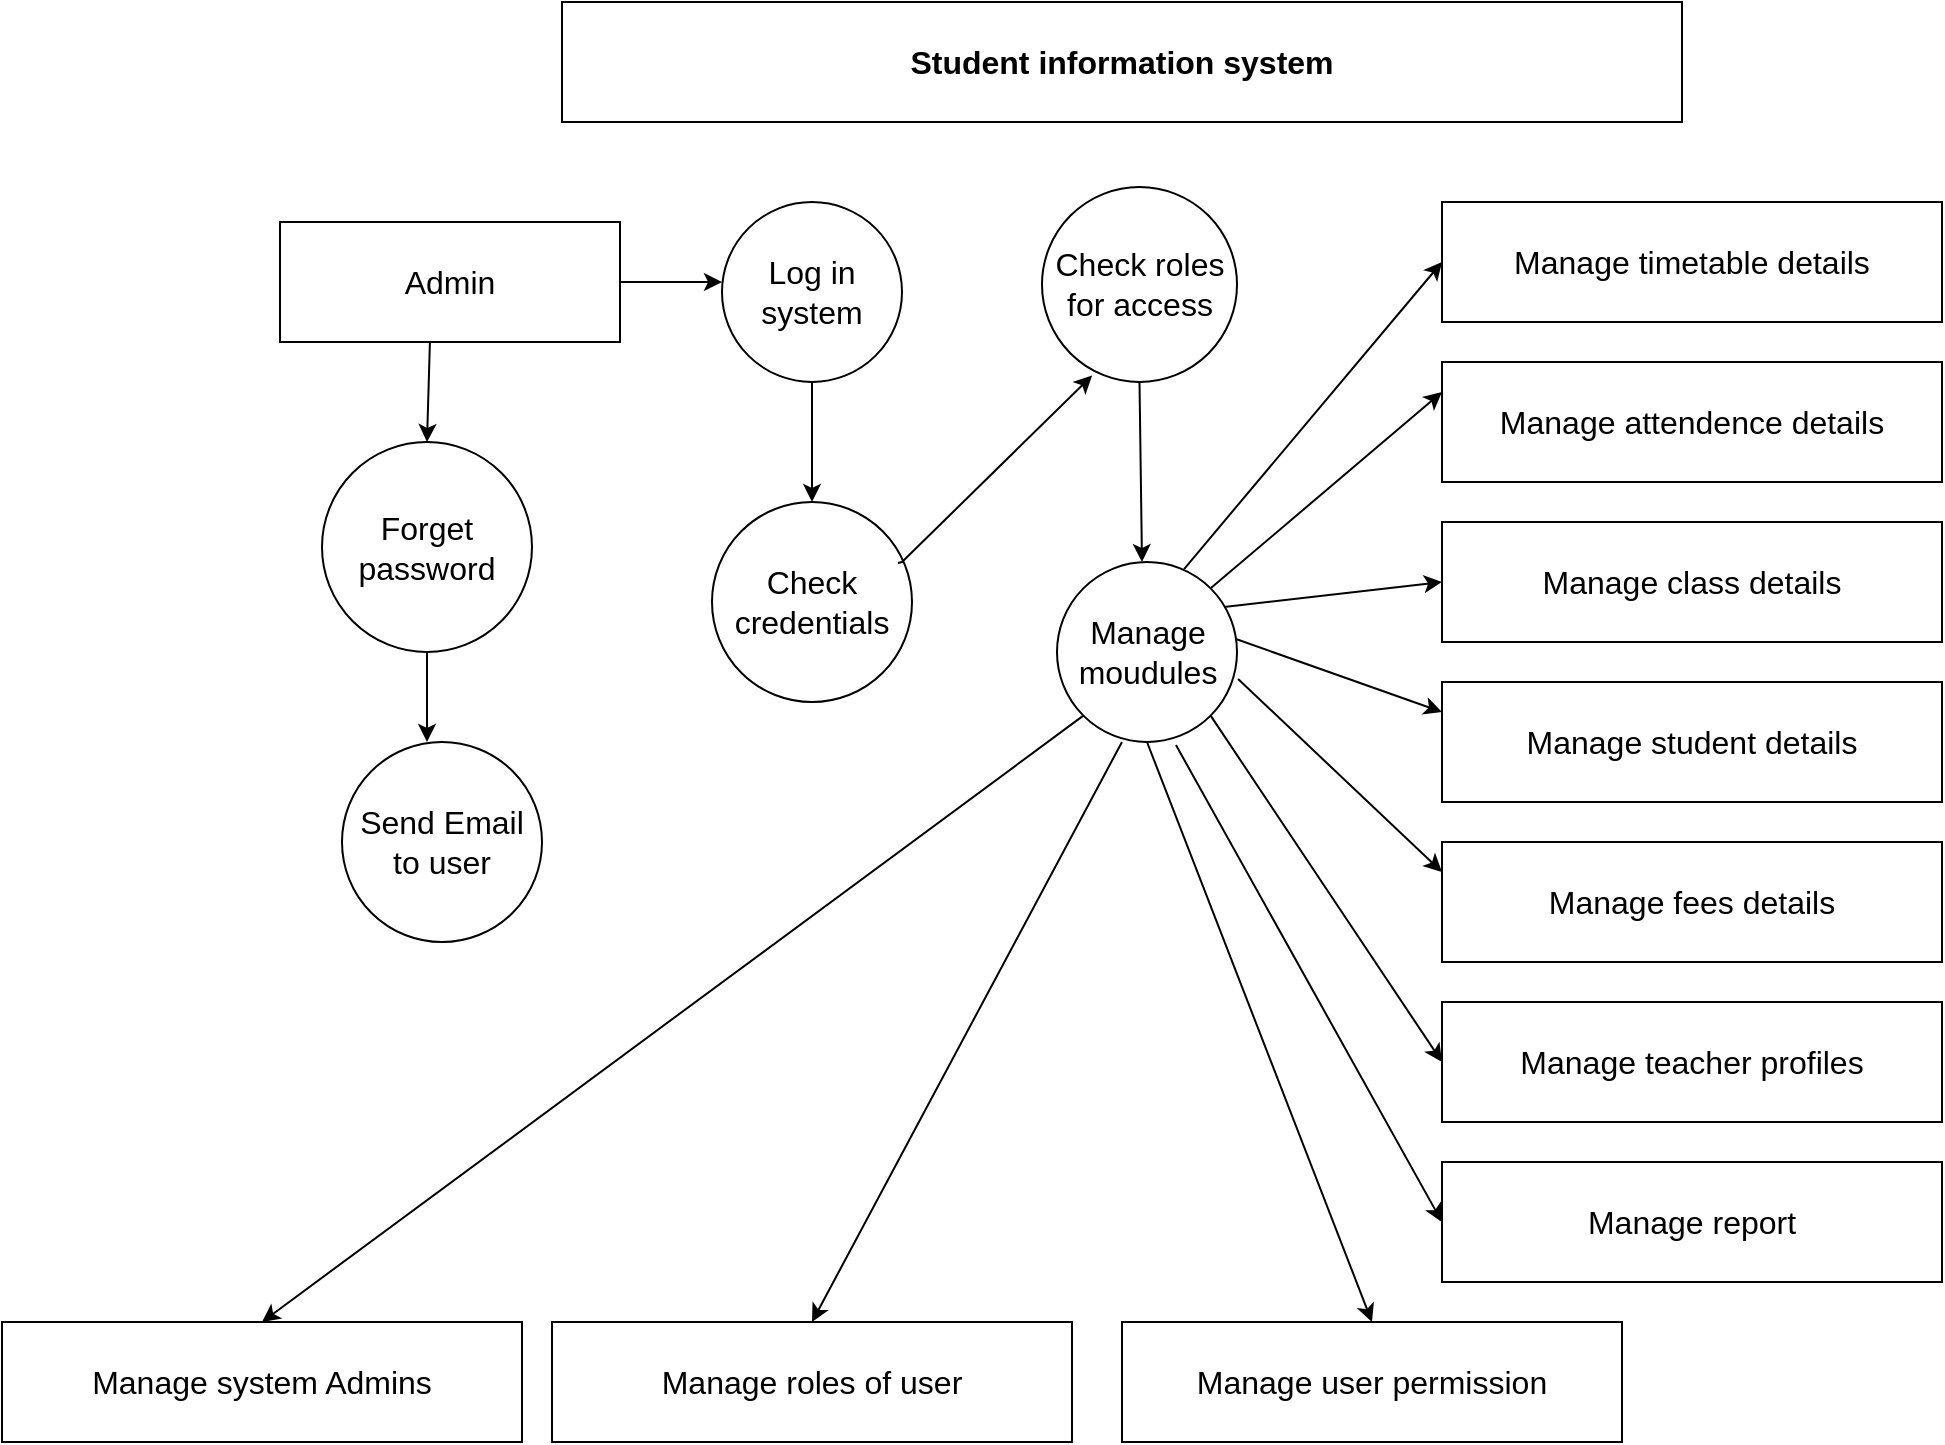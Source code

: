 <mxfile version="28.0.7">
  <diagram name="Page-1" id="iT3zbLY7HzIWBFjQ6RQF">
    <mxGraphModel dx="2111" dy="859" grid="1" gridSize="10" guides="1" tooltips="1" connect="1" arrows="1" fold="1" page="1" pageScale="1" pageWidth="850" pageHeight="1100" math="0" shadow="0">
      <root>
        <mxCell id="0" />
        <mxCell id="1" parent="0" />
        <mxCell id="fzLHZbr6mN0lYuCOGn93-1" value="&lt;font size=&quot;3&quot;&gt;&lt;b&gt;Student information system&lt;/b&gt;&lt;/font&gt;" style="rounded=0;whiteSpace=wrap;html=1;" vertex="1" parent="1">
          <mxGeometry x="160" y="10" width="560" height="60" as="geometry" />
        </mxCell>
        <mxCell id="fzLHZbr6mN0lYuCOGn93-4" value="&lt;font size=&quot;3&quot;&gt;Admin&lt;/font&gt;" style="rounded=0;whiteSpace=wrap;html=1;" vertex="1" parent="1">
          <mxGeometry x="19" y="120" width="170" height="60" as="geometry" />
        </mxCell>
        <mxCell id="fzLHZbr6mN0lYuCOGn93-5" value="" style="endArrow=classic;html=1;rounded=0;exitX=1;exitY=0.5;exitDx=0;exitDy=0;" edge="1" parent="1" source="fzLHZbr6mN0lYuCOGn93-4">
          <mxGeometry width="50" height="50" relative="1" as="geometry">
            <mxPoint x="400" y="360" as="sourcePoint" />
            <mxPoint x="240" y="150" as="targetPoint" />
          </mxGeometry>
        </mxCell>
        <mxCell id="fzLHZbr6mN0lYuCOGn93-6" value="&lt;font size=&quot;3&quot;&gt;Log in system&lt;/font&gt;" style="ellipse;whiteSpace=wrap;html=1;aspect=fixed;" vertex="1" parent="1">
          <mxGeometry x="240" y="110" width="90" height="90" as="geometry" />
        </mxCell>
        <mxCell id="fzLHZbr6mN0lYuCOGn93-8" value="&lt;font size=&quot;3&quot;&gt;Check credentials&lt;/font&gt;" style="ellipse;whiteSpace=wrap;html=1;aspect=fixed;" vertex="1" parent="1">
          <mxGeometry x="235" y="260" width="100" height="100" as="geometry" />
        </mxCell>
        <mxCell id="fzLHZbr6mN0lYuCOGn93-9" value="" style="endArrow=classic;html=1;rounded=0;exitX=0.5;exitY=1;exitDx=0;exitDy=0;entryX=0.5;entryY=0;entryDx=0;entryDy=0;" edge="1" parent="1" source="fzLHZbr6mN0lYuCOGn93-6" target="fzLHZbr6mN0lYuCOGn93-8">
          <mxGeometry width="50" height="50" relative="1" as="geometry">
            <mxPoint x="400" y="360" as="sourcePoint" />
            <mxPoint x="450" y="310" as="targetPoint" />
          </mxGeometry>
        </mxCell>
        <mxCell id="fzLHZbr6mN0lYuCOGn93-10" value="&lt;font size=&quot;3&quot;&gt;Forget password&lt;/font&gt;" style="ellipse;whiteSpace=wrap;html=1;aspect=fixed;" vertex="1" parent="1">
          <mxGeometry x="40" y="230" width="105" height="105" as="geometry" />
        </mxCell>
        <mxCell id="fzLHZbr6mN0lYuCOGn93-11" value="" style="endArrow=classic;html=1;rounded=0;exitX=0.441;exitY=0.992;exitDx=0;exitDy=0;entryX=0.5;entryY=0;entryDx=0;entryDy=0;exitPerimeter=0;" edge="1" parent="1" source="fzLHZbr6mN0lYuCOGn93-4" target="fzLHZbr6mN0lYuCOGn93-10">
          <mxGeometry width="50" height="50" relative="1" as="geometry">
            <mxPoint x="190" y="280" as="sourcePoint" />
            <mxPoint x="450" y="310" as="targetPoint" />
          </mxGeometry>
        </mxCell>
        <mxCell id="fzLHZbr6mN0lYuCOGn93-16" value="&lt;font size=&quot;3&quot;&gt;Send Email to user&lt;/font&gt;" style="ellipse;whiteSpace=wrap;html=1;aspect=fixed;" vertex="1" parent="1">
          <mxGeometry x="50" y="380" width="100" height="100" as="geometry" />
        </mxCell>
        <mxCell id="fzLHZbr6mN0lYuCOGn93-17" value="" style="endArrow=classic;html=1;rounded=0;exitX=0.5;exitY=1;exitDx=0;exitDy=0;entryX=0.425;entryY=0;entryDx=0;entryDy=0;entryPerimeter=0;" edge="1" parent="1" source="fzLHZbr6mN0lYuCOGn93-10" target="fzLHZbr6mN0lYuCOGn93-16">
          <mxGeometry width="50" height="50" relative="1" as="geometry">
            <mxPoint x="400" y="360" as="sourcePoint" />
            <mxPoint x="450" y="310" as="targetPoint" />
          </mxGeometry>
        </mxCell>
        <mxCell id="fzLHZbr6mN0lYuCOGn93-18" value="&lt;font size=&quot;3&quot;&gt;Check roles for access&lt;/font&gt;" style="ellipse;whiteSpace=wrap;html=1;aspect=fixed;" vertex="1" parent="1">
          <mxGeometry x="400" y="102.5" width="97.5" height="97.5" as="geometry" />
        </mxCell>
        <mxCell id="fzLHZbr6mN0lYuCOGn93-19" value="" style="endArrow=classic;html=1;rounded=0;entryX=0.257;entryY=0.967;entryDx=0;entryDy=0;entryPerimeter=0;exitX=0.93;exitY=0.305;exitDx=0;exitDy=0;exitPerimeter=0;" edge="1" parent="1" source="fzLHZbr6mN0lYuCOGn93-8" target="fzLHZbr6mN0lYuCOGn93-18">
          <mxGeometry width="50" height="50" relative="1" as="geometry">
            <mxPoint x="340" y="310" as="sourcePoint" />
            <mxPoint x="450" y="320" as="targetPoint" />
            <Array as="points">
              <mxPoint x="330" y="290" />
            </Array>
          </mxGeometry>
        </mxCell>
        <mxCell id="fzLHZbr6mN0lYuCOGn93-21" value="" style="endArrow=classic;html=1;rounded=0;exitX=0.5;exitY=1;exitDx=0;exitDy=0;" edge="1" parent="1" source="fzLHZbr6mN0lYuCOGn93-18">
          <mxGeometry width="50" height="50" relative="1" as="geometry">
            <mxPoint x="400" y="370" as="sourcePoint" />
            <mxPoint x="450" y="290" as="targetPoint" />
          </mxGeometry>
        </mxCell>
        <mxCell id="fzLHZbr6mN0lYuCOGn93-23" value="&lt;font size=&quot;3&quot;&gt;Manage moudules&lt;/font&gt;" style="ellipse;whiteSpace=wrap;html=1;aspect=fixed;" vertex="1" parent="1">
          <mxGeometry x="407.5" y="290" width="90" height="90" as="geometry" />
        </mxCell>
        <mxCell id="fzLHZbr6mN0lYuCOGn93-24" value="&lt;font size=&quot;3&quot;&gt;Manage timetable details&lt;/font&gt;" style="rounded=0;whiteSpace=wrap;html=1;" vertex="1" parent="1">
          <mxGeometry x="600" y="110" width="250" height="60" as="geometry" />
        </mxCell>
        <mxCell id="fzLHZbr6mN0lYuCOGn93-25" value="&lt;font size=&quot;3&quot;&gt;Manage attendence details&lt;/font&gt;" style="rounded=0;whiteSpace=wrap;html=1;" vertex="1" parent="1">
          <mxGeometry x="600" y="190" width="250" height="60" as="geometry" />
        </mxCell>
        <mxCell id="fzLHZbr6mN0lYuCOGn93-27" value="&lt;font size=&quot;3&quot;&gt;Manage student details&lt;/font&gt;" style="rounded=0;whiteSpace=wrap;html=1;" vertex="1" parent="1">
          <mxGeometry x="600" y="350" width="250" height="60" as="geometry" />
        </mxCell>
        <mxCell id="fzLHZbr6mN0lYuCOGn93-28" value="&lt;font size=&quot;3&quot;&gt;Manage fees details&lt;/font&gt;" style="rounded=0;whiteSpace=wrap;html=1;" vertex="1" parent="1">
          <mxGeometry x="600" y="430" width="250" height="60" as="geometry" />
        </mxCell>
        <mxCell id="fzLHZbr6mN0lYuCOGn93-29" value="&lt;font size=&quot;3&quot;&gt;Manage teacher profiles&lt;/font&gt;" style="rounded=0;whiteSpace=wrap;html=1;" vertex="1" parent="1">
          <mxGeometry x="600" y="510" width="250" height="60" as="geometry" />
        </mxCell>
        <mxCell id="fzLHZbr6mN0lYuCOGn93-30" value="&lt;font size=&quot;3&quot;&gt;Manage report&lt;/font&gt;" style="rounded=0;whiteSpace=wrap;html=1;" vertex="1" parent="1">
          <mxGeometry x="600" y="590" width="250" height="60" as="geometry" />
        </mxCell>
        <mxCell id="fzLHZbr6mN0lYuCOGn93-31" value="" style="endArrow=classic;html=1;rounded=0;exitX=0.706;exitY=0.039;exitDx=0;exitDy=0;exitPerimeter=0;entryX=0;entryY=0.5;entryDx=0;entryDy=0;" edge="1" parent="1" source="fzLHZbr6mN0lYuCOGn93-23" target="fzLHZbr6mN0lYuCOGn93-24">
          <mxGeometry width="50" height="50" relative="1" as="geometry">
            <mxPoint x="630" y="310" as="sourcePoint" />
            <mxPoint x="680" y="260" as="targetPoint" />
          </mxGeometry>
        </mxCell>
        <mxCell id="fzLHZbr6mN0lYuCOGn93-32" value="" style="endArrow=classic;html=1;rounded=0;exitX=1;exitY=0;exitDx=0;exitDy=0;entryX=0;entryY=0.25;entryDx=0;entryDy=0;" edge="1" parent="1" source="fzLHZbr6mN0lYuCOGn93-23" target="fzLHZbr6mN0lYuCOGn93-25">
          <mxGeometry width="50" height="50" relative="1" as="geometry">
            <mxPoint x="630" y="310" as="sourcePoint" />
            <mxPoint x="680" y="260" as="targetPoint" />
          </mxGeometry>
        </mxCell>
        <mxCell id="fzLHZbr6mN0lYuCOGn93-33" value="" style="endArrow=classic;html=1;rounded=0;exitX=0.928;exitY=0.25;exitDx=0;exitDy=0;exitPerimeter=0;entryX=0;entryY=0.5;entryDx=0;entryDy=0;" edge="1" parent="1" source="fzLHZbr6mN0lYuCOGn93-23">
          <mxGeometry width="50" height="50" relative="1" as="geometry">
            <mxPoint x="630" y="310" as="sourcePoint" />
            <mxPoint x="600" y="300" as="targetPoint" />
          </mxGeometry>
        </mxCell>
        <mxCell id="fzLHZbr6mN0lYuCOGn93-34" value="" style="endArrow=classic;html=1;rounded=0;exitX=0.994;exitY=0.428;exitDx=0;exitDy=0;exitPerimeter=0;entryX=0;entryY=0.25;entryDx=0;entryDy=0;" edge="1" parent="1" source="fzLHZbr6mN0lYuCOGn93-23" target="fzLHZbr6mN0lYuCOGn93-27">
          <mxGeometry width="50" height="50" relative="1" as="geometry">
            <mxPoint x="630" y="440" as="sourcePoint" />
            <mxPoint x="680" y="390" as="targetPoint" />
          </mxGeometry>
        </mxCell>
        <mxCell id="fzLHZbr6mN0lYuCOGn93-35" value="" style="endArrow=classic;html=1;rounded=0;exitX=1.006;exitY=0.65;exitDx=0;exitDy=0;exitPerimeter=0;entryX=0;entryY=0.25;entryDx=0;entryDy=0;" edge="1" parent="1" source="fzLHZbr6mN0lYuCOGn93-23" target="fzLHZbr6mN0lYuCOGn93-28">
          <mxGeometry width="50" height="50" relative="1" as="geometry">
            <mxPoint x="630" y="440" as="sourcePoint" />
            <mxPoint x="680" y="390" as="targetPoint" />
          </mxGeometry>
        </mxCell>
        <mxCell id="fzLHZbr6mN0lYuCOGn93-36" value="" style="endArrow=classic;html=1;rounded=0;exitX=1;exitY=1;exitDx=0;exitDy=0;entryX=0;entryY=0.5;entryDx=0;entryDy=0;" edge="1" parent="1" source="fzLHZbr6mN0lYuCOGn93-23" target="fzLHZbr6mN0lYuCOGn93-29">
          <mxGeometry width="50" height="50" relative="1" as="geometry">
            <mxPoint x="630" y="480" as="sourcePoint" />
            <mxPoint x="680" y="430" as="targetPoint" />
          </mxGeometry>
        </mxCell>
        <mxCell id="fzLHZbr6mN0lYuCOGn93-37" value="" style="endArrow=classic;html=1;rounded=0;exitX=0.661;exitY=1.017;exitDx=0;exitDy=0;exitPerimeter=0;entryX=0;entryY=0.5;entryDx=0;entryDy=0;" edge="1" parent="1" source="fzLHZbr6mN0lYuCOGn93-23" target="fzLHZbr6mN0lYuCOGn93-30">
          <mxGeometry width="50" height="50" relative="1" as="geometry">
            <mxPoint x="630" y="480" as="sourcePoint" />
            <mxPoint x="680" y="430" as="targetPoint" />
          </mxGeometry>
        </mxCell>
        <mxCell id="fzLHZbr6mN0lYuCOGn93-38" value="&lt;font size=&quot;3&quot;&gt;Manage system Admins&lt;/font&gt;" style="rounded=0;whiteSpace=wrap;html=1;" vertex="1" parent="1">
          <mxGeometry x="-120" y="670" width="260" height="60" as="geometry" />
        </mxCell>
        <mxCell id="fzLHZbr6mN0lYuCOGn93-39" value="&lt;font size=&quot;3&quot;&gt;Manage roles of user&lt;/font&gt;" style="rounded=0;whiteSpace=wrap;html=1;" vertex="1" parent="1">
          <mxGeometry x="155" y="670" width="260" height="60" as="geometry" />
        </mxCell>
        <mxCell id="fzLHZbr6mN0lYuCOGn93-40" value="&lt;font size=&quot;3&quot;&gt;Manage user permission&lt;/font&gt;" style="rounded=0;whiteSpace=wrap;html=1;" vertex="1" parent="1">
          <mxGeometry x="440" y="670" width="250" height="60" as="geometry" />
        </mxCell>
        <mxCell id="fzLHZbr6mN0lYuCOGn93-41" value="" style="endArrow=classic;html=1;rounded=0;exitX=0;exitY=1;exitDx=0;exitDy=0;entryX=0.5;entryY=0;entryDx=0;entryDy=0;" edge="1" parent="1" source="fzLHZbr6mN0lYuCOGn93-23" target="fzLHZbr6mN0lYuCOGn93-38">
          <mxGeometry width="50" height="50" relative="1" as="geometry">
            <mxPoint x="290" y="460" as="sourcePoint" />
            <mxPoint x="330" y="510" as="targetPoint" />
          </mxGeometry>
        </mxCell>
        <mxCell id="fzLHZbr6mN0lYuCOGn93-42" value="" style="endArrow=classic;html=1;rounded=0;exitX=0.361;exitY=1;exitDx=0;exitDy=0;exitPerimeter=0;entryX=0.5;entryY=0;entryDx=0;entryDy=0;" edge="1" parent="1" source="fzLHZbr6mN0lYuCOGn93-23" target="fzLHZbr6mN0lYuCOGn93-39">
          <mxGeometry width="50" height="50" relative="1" as="geometry">
            <mxPoint x="280" y="560" as="sourcePoint" />
            <mxPoint x="330" y="510" as="targetPoint" />
          </mxGeometry>
        </mxCell>
        <mxCell id="fzLHZbr6mN0lYuCOGn93-43" value="" style="endArrow=classic;html=1;rounded=0;entryX=0.5;entryY=0;entryDx=0;entryDy=0;exitX=0.5;exitY=1;exitDx=0;exitDy=0;" edge="1" parent="1" source="fzLHZbr6mN0lYuCOGn93-23" target="fzLHZbr6mN0lYuCOGn93-40">
          <mxGeometry width="50" height="50" relative="1" as="geometry">
            <mxPoint x="280" y="560" as="sourcePoint" />
            <mxPoint x="330" y="510" as="targetPoint" />
          </mxGeometry>
        </mxCell>
        <mxCell id="fzLHZbr6mN0lYuCOGn93-45" value="&lt;font size=&quot;3&quot;&gt;Manage class details&lt;/font&gt;" style="rounded=0;whiteSpace=wrap;html=1;" vertex="1" parent="1">
          <mxGeometry x="600" y="270" width="250" height="60" as="geometry" />
        </mxCell>
      </root>
    </mxGraphModel>
  </diagram>
</mxfile>
